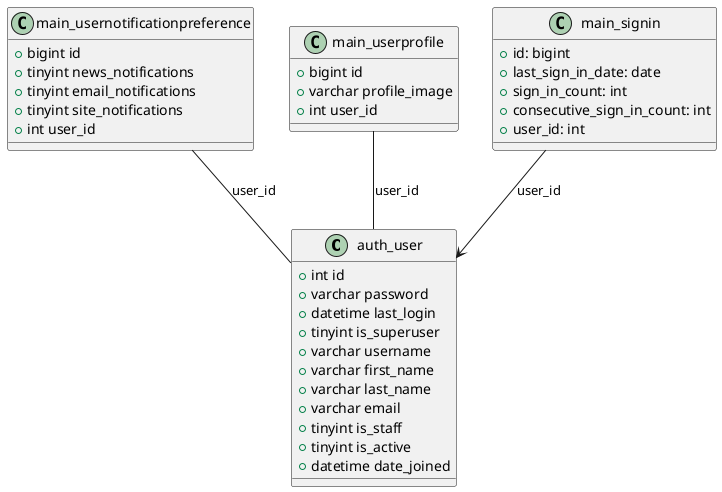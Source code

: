 @startuml

class auth_user {
  +int id
  +varchar password
  +datetime last_login
  +tinyint is_superuser
  +varchar username
  +varchar first_name
  +varchar last_name
  +varchar email
  +tinyint is_staff
  +tinyint is_active
  +datetime date_joined
}

class main_usernotificationpreference {
  +bigint id
  +tinyint news_notifications
  +tinyint email_notifications
  +tinyint site_notifications
  +int user_id
}

class main_userprofile {
  +bigint id
  +varchar profile_image
  +int user_id
}


class main_signin {
  +id: bigint
  +last_sign_in_date: date
  +sign_in_count: int
  +consecutive_sign_in_count: int
  +user_id: int
}


main_usernotificationpreference -- auth_user : "user_id"
main_userprofile -- auth_user : "user_id"
main_signin --> auth_user : user_id
@enduml

